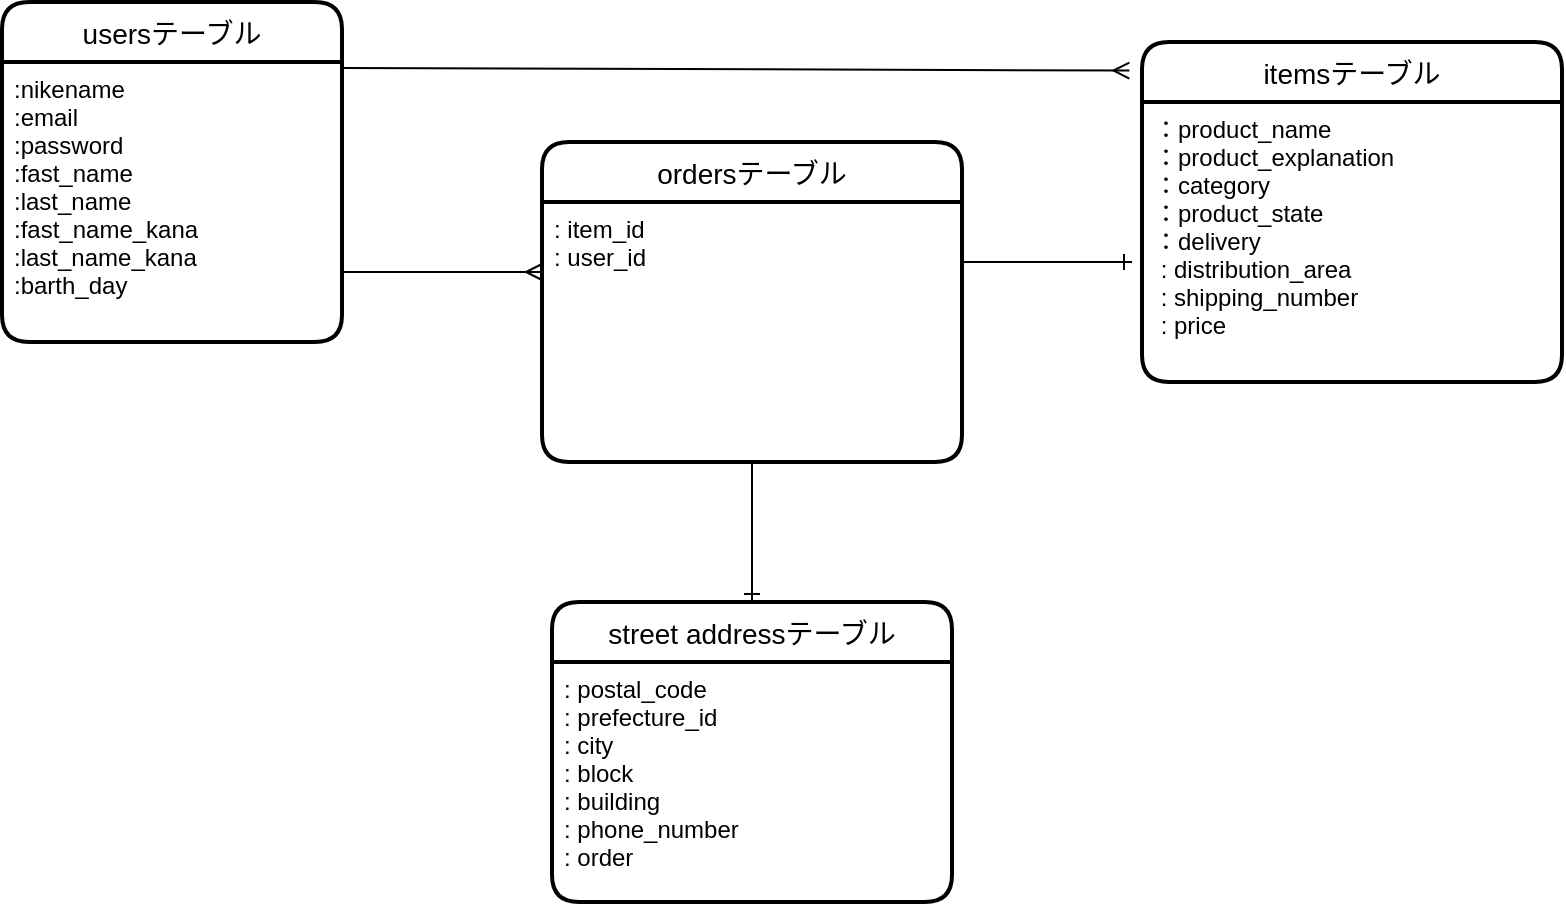 <mxfile version="13.10.0" type="embed">
    <diagram id="OAioPRuhb3YSriwee5y9" name="ページ1">
        <mxGraphModel dx="684" dy="401" grid="1" gridSize="10" guides="1" tooltips="1" connect="1" arrows="1" fold="1" page="1" pageScale="1" pageWidth="850" pageHeight="1100" math="0" shadow="0">
            <root>
                <mxCell id="0"/>
                <mxCell id="1" parent="0"/>
                <mxCell id="77" value="usersテーブル" style="swimlane;childLayout=stackLayout;horizontal=1;startSize=30;horizontalStack=0;rounded=1;fontSize=14;fontStyle=0;strokeWidth=2;resizeParent=0;resizeLast=1;shadow=0;dashed=0;align=center;" parent="1" vertex="1">
                    <mxGeometry x="40" y="20" width="170" height="170" as="geometry"/>
                </mxCell>
                <mxCell id="78" value=":nikename&#10;:email&#10;:password&#10;:fast_name&#10;:last_name&#10;:fast_name_kana&#10;:last_name_kana&#10;:barth_day&#10;" style="align=left;strokeColor=none;fillColor=none;spacingLeft=4;fontSize=12;verticalAlign=top;resizable=0;rotatable=0;part=1;" parent="77" vertex="1">
                    <mxGeometry y="30" width="170" height="140" as="geometry"/>
                </mxCell>
                <mxCell id="81" value="itemsテーブル" style="swimlane;childLayout=stackLayout;horizontal=1;startSize=30;horizontalStack=0;rounded=1;fontSize=14;fontStyle=0;strokeWidth=2;resizeParent=0;resizeLast=1;shadow=0;dashed=0;align=center;" parent="1" vertex="1">
                    <mxGeometry x="610" y="40" width="210" height="170" as="geometry"/>
                </mxCell>
                <mxCell id="82" value="：product_name&#10;：product_explanation&#10;：category&#10;：product_state&#10;：delivery&#10; : distribution_area&#10; : shipping_number&#10; : price" style="align=left;strokeColor=none;fillColor=none;spacingLeft=4;fontSize=12;verticalAlign=top;resizable=0;rotatable=0;part=1;" parent="81" vertex="1">
                    <mxGeometry y="30" width="210" height="140" as="geometry"/>
                </mxCell>
                <mxCell id="83" value="street addressテーブル" style="swimlane;childLayout=stackLayout;horizontal=1;startSize=30;horizontalStack=0;rounded=1;fontSize=14;fontStyle=0;strokeWidth=2;resizeParent=0;resizeLast=1;shadow=0;dashed=0;align=center;" parent="1" vertex="1">
                    <mxGeometry x="315" y="320" width="200" height="150" as="geometry"/>
                </mxCell>
                <mxCell id="84" value=": postal_code&#10;: prefecture_id &#10;: city&#10;: block&#10;: building &#10;: phone_number&#10;: order&#10;" style="align=left;strokeColor=none;fillColor=none;spacingLeft=4;fontSize=12;verticalAlign=top;resizable=0;rotatable=0;part=1;" parent="83" vertex="1">
                    <mxGeometry y="30" width="200" height="120" as="geometry"/>
                </mxCell>
                <mxCell id="91" style="edgeStyle=none;rounded=0;orthogonalLoop=1;jettySize=auto;html=1;entryX=-0.03;entryY=0.084;entryDx=0;entryDy=0;entryPerimeter=0;endArrow=ERmany;endFill=0;" edge="1" parent="1" target="81">
                    <mxGeometry relative="1" as="geometry">
                        <mxPoint x="210" y="53" as="sourcePoint"/>
                    </mxGeometry>
                </mxCell>
                <mxCell id="94" value="ordersテーブル" style="swimlane;childLayout=stackLayout;horizontal=1;startSize=30;horizontalStack=0;rounded=1;fontSize=14;fontStyle=0;strokeWidth=2;resizeParent=0;resizeLast=1;shadow=0;dashed=0;align=center;" vertex="1" parent="1">
                    <mxGeometry x="310" y="90" width="210" height="160" as="geometry"/>
                </mxCell>
                <mxCell id="95" value=": item_id&#10;: user_id &#10;" style="align=left;strokeColor=none;fillColor=none;spacingLeft=4;fontSize=12;verticalAlign=top;resizable=0;rotatable=0;part=1;" vertex="1" parent="94">
                    <mxGeometry y="30" width="210" height="120" as="geometry"/>
                </mxCell>
                <mxCell id="96" value="&#10;" style="align=left;strokeColor=none;fillColor=none;spacingLeft=4;fontSize=12;verticalAlign=top;resizable=0;rotatable=0;part=1;" vertex="1" parent="94">
                    <mxGeometry y="150" width="210" height="10" as="geometry"/>
                </mxCell>
                <mxCell id="97" style="edgeStyle=none;rounded=0;orthogonalLoop=1;jettySize=auto;html=1;exitX=1;exitY=0.75;exitDx=0;exitDy=0;endArrow=ERmany;endFill=0;" edge="1" parent="1" source="78">
                    <mxGeometry relative="1" as="geometry">
                        <mxPoint x="310" y="155" as="targetPoint"/>
                    </mxGeometry>
                </mxCell>
                <mxCell id="98" style="edgeStyle=none;rounded=0;orthogonalLoop=1;jettySize=auto;html=1;exitX=0.5;exitY=1;exitDx=0;exitDy=0;entryX=0.5;entryY=0;entryDx=0;entryDy=0;endArrow=ERone;endFill=0;" edge="1" parent="1" source="96" target="83">
                    <mxGeometry relative="1" as="geometry"/>
                </mxCell>
                <mxCell id="99" style="edgeStyle=none;rounded=0;orthogonalLoop=1;jettySize=auto;html=1;exitX=1;exitY=0.25;exitDx=0;exitDy=0;endArrow=ERone;endFill=0;" edge="1" parent="1" source="95">
                    <mxGeometry relative="1" as="geometry">
                        <mxPoint x="605" y="150" as="targetPoint"/>
                    </mxGeometry>
                </mxCell>
            </root>
        </mxGraphModel>
    </diagram>
</mxfile>